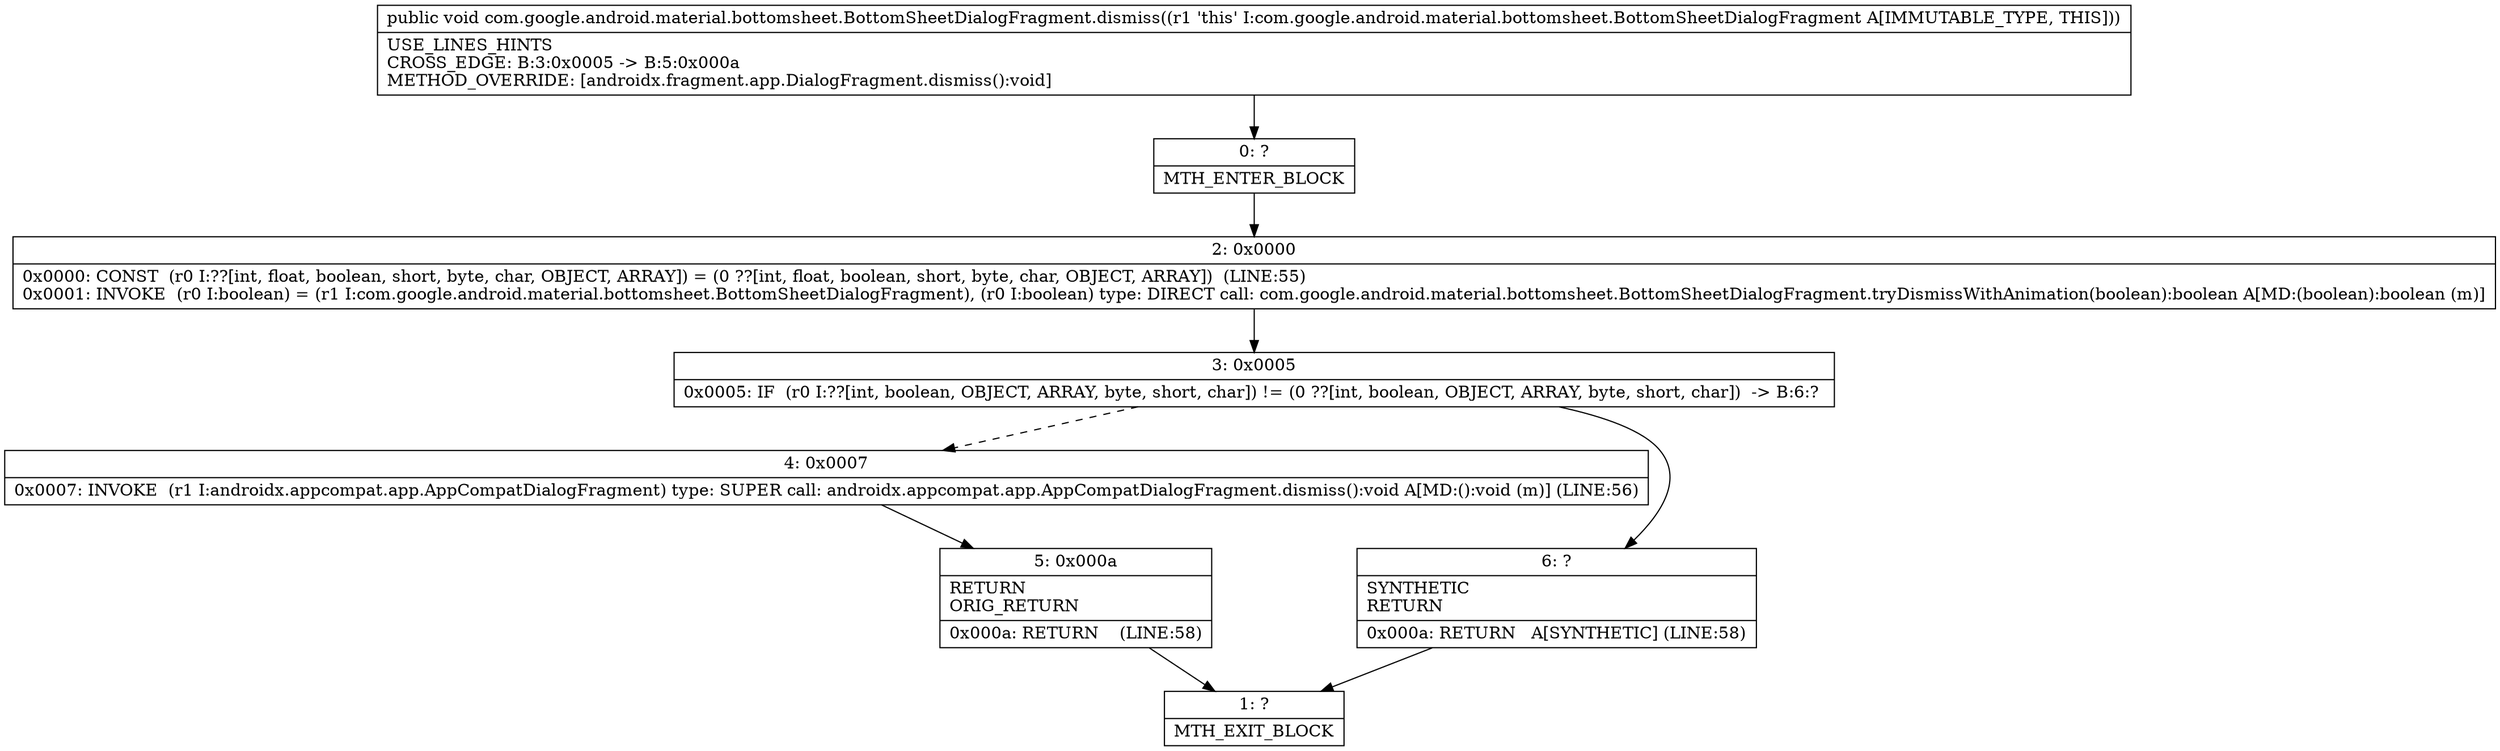 digraph "CFG forcom.google.android.material.bottomsheet.BottomSheetDialogFragment.dismiss()V" {
Node_0 [shape=record,label="{0\:\ ?|MTH_ENTER_BLOCK\l}"];
Node_2 [shape=record,label="{2\:\ 0x0000|0x0000: CONST  (r0 I:??[int, float, boolean, short, byte, char, OBJECT, ARRAY]) = (0 ??[int, float, boolean, short, byte, char, OBJECT, ARRAY])  (LINE:55)\l0x0001: INVOKE  (r0 I:boolean) = (r1 I:com.google.android.material.bottomsheet.BottomSheetDialogFragment), (r0 I:boolean) type: DIRECT call: com.google.android.material.bottomsheet.BottomSheetDialogFragment.tryDismissWithAnimation(boolean):boolean A[MD:(boolean):boolean (m)]\l}"];
Node_3 [shape=record,label="{3\:\ 0x0005|0x0005: IF  (r0 I:??[int, boolean, OBJECT, ARRAY, byte, short, char]) != (0 ??[int, boolean, OBJECT, ARRAY, byte, short, char])  \-\> B:6:? \l}"];
Node_4 [shape=record,label="{4\:\ 0x0007|0x0007: INVOKE  (r1 I:androidx.appcompat.app.AppCompatDialogFragment) type: SUPER call: androidx.appcompat.app.AppCompatDialogFragment.dismiss():void A[MD:():void (m)] (LINE:56)\l}"];
Node_5 [shape=record,label="{5\:\ 0x000a|RETURN\lORIG_RETURN\l|0x000a: RETURN    (LINE:58)\l}"];
Node_1 [shape=record,label="{1\:\ ?|MTH_EXIT_BLOCK\l}"];
Node_6 [shape=record,label="{6\:\ ?|SYNTHETIC\lRETURN\l|0x000a: RETURN   A[SYNTHETIC] (LINE:58)\l}"];
MethodNode[shape=record,label="{public void com.google.android.material.bottomsheet.BottomSheetDialogFragment.dismiss((r1 'this' I:com.google.android.material.bottomsheet.BottomSheetDialogFragment A[IMMUTABLE_TYPE, THIS]))  | USE_LINES_HINTS\lCROSS_EDGE: B:3:0x0005 \-\> B:5:0x000a\lMETHOD_OVERRIDE: [androidx.fragment.app.DialogFragment.dismiss():void]\l}"];
MethodNode -> Node_0;Node_0 -> Node_2;
Node_2 -> Node_3;
Node_3 -> Node_4[style=dashed];
Node_3 -> Node_6;
Node_4 -> Node_5;
Node_5 -> Node_1;
Node_6 -> Node_1;
}

